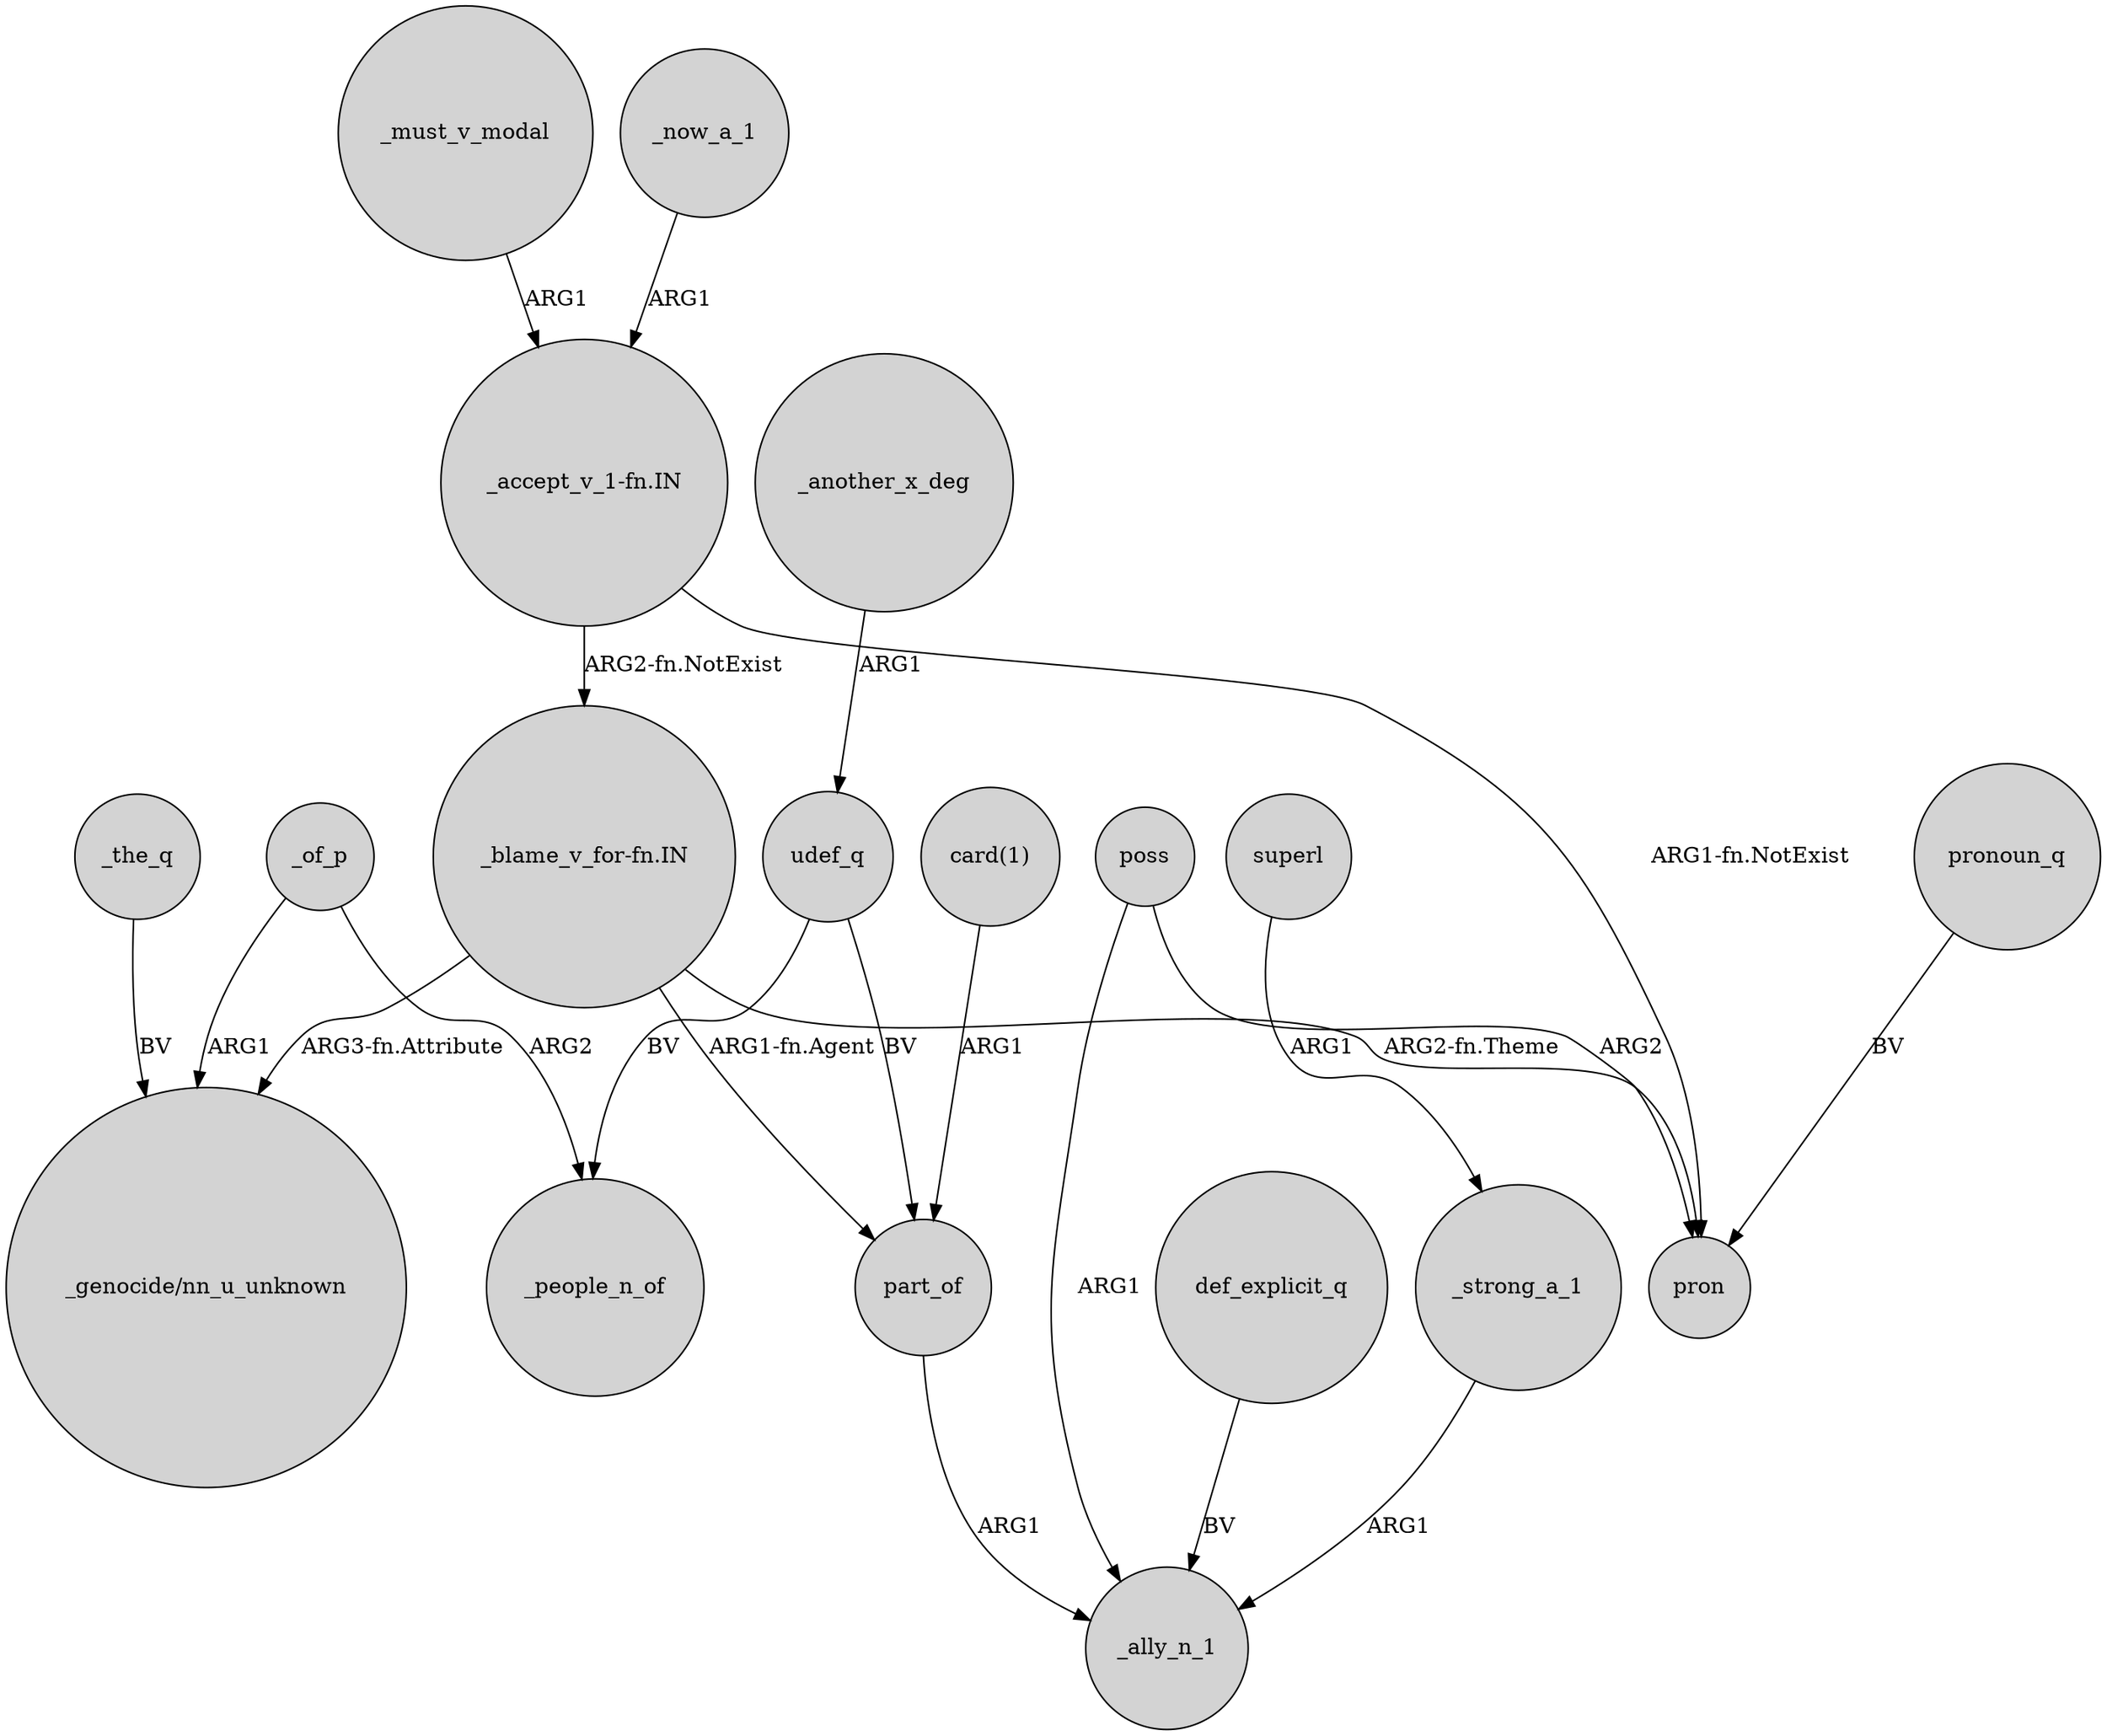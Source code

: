 digraph {
	node [shape=circle style=filled]
	"_blame_v_for-fn.IN" -> "_genocide/nn_u_unknown" [label="ARG3-fn.Attribute"]
	udef_q -> part_of [label=BV]
	poss -> pron [label=ARG2]
	_the_q -> "_genocide/nn_u_unknown" [label=BV]
	_another_x_deg -> udef_q [label=ARG1]
	def_explicit_q -> _ally_n_1 [label=BV]
	"_accept_v_1-fn.IN" -> pron [label="ARG1-fn.NotExist"]
	_must_v_modal -> "_accept_v_1-fn.IN" [label=ARG1]
	poss -> _ally_n_1 [label=ARG1]
	pronoun_q -> pron [label=BV]
	udef_q -> _people_n_of [label=BV]
	_strong_a_1 -> _ally_n_1 [label=ARG1]
	_of_p -> _people_n_of [label=ARG2]
	"_accept_v_1-fn.IN" -> "_blame_v_for-fn.IN" [label="ARG2-fn.NotExist"]
	"_blame_v_for-fn.IN" -> part_of [label="ARG1-fn.Agent"]
	"card(1)" -> part_of [label=ARG1]
	_now_a_1 -> "_accept_v_1-fn.IN" [label=ARG1]
	part_of -> _ally_n_1 [label=ARG1]
	"_blame_v_for-fn.IN" -> pron [label="ARG2-fn.Theme"]
	_of_p -> "_genocide/nn_u_unknown" [label=ARG1]
	superl -> _strong_a_1 [label=ARG1]
}

